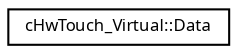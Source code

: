 digraph "Graphical Class Hierarchy"
{
  edge [fontname="Sans",fontsize="8",labelfontname="Sans",labelfontsize="8"];
  node [fontname="Sans",fontsize="8",shape=record];
  rankdir="LR";
  Node1 [label="cHwTouch_Virtual::Data",height=0.2,width=0.4,color="black", fillcolor="white", style="filled",URL="$classc_hw_touch___virtual_1_1_data.html"];
}
